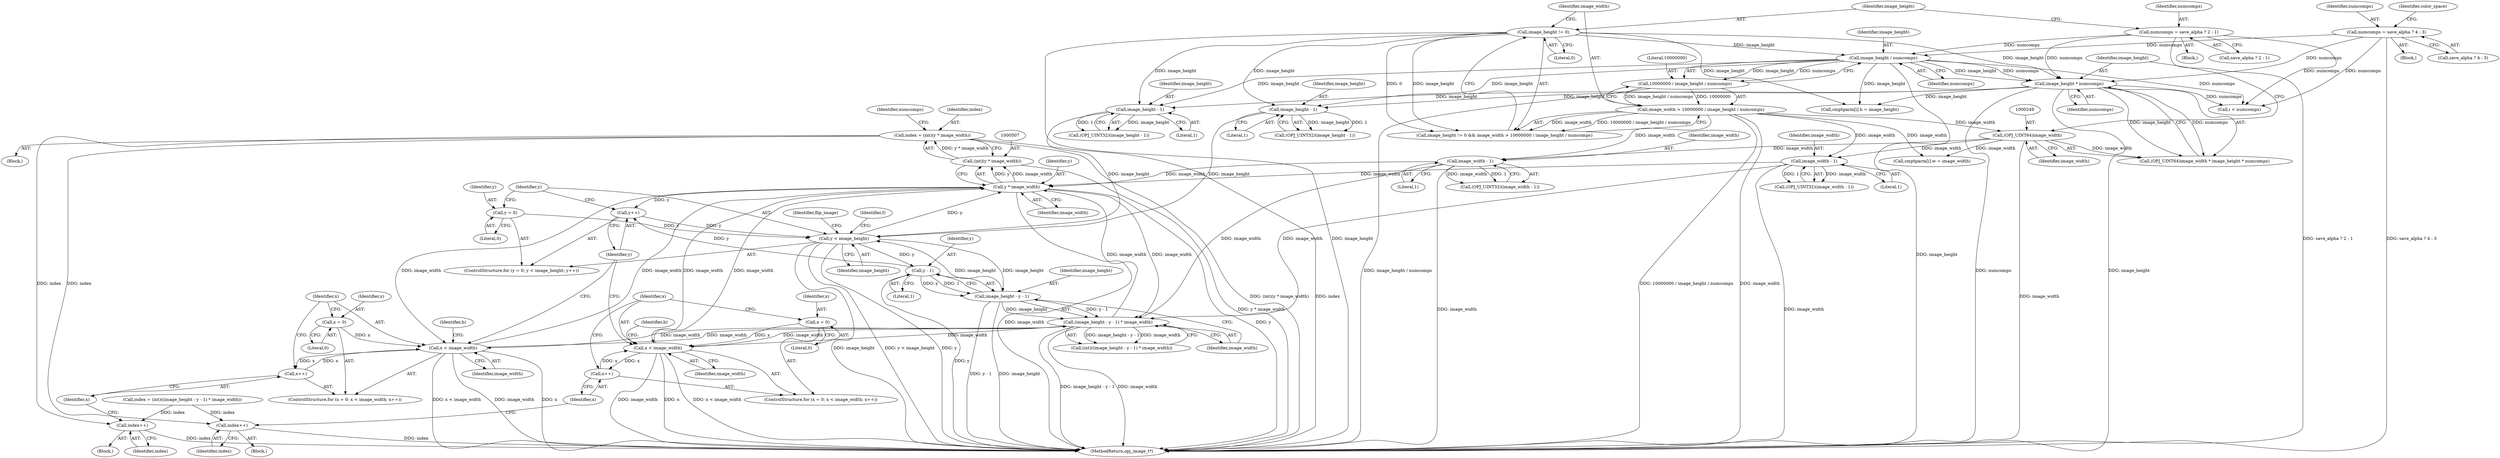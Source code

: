 digraph "0_openjpeg_2cd30c2b06ce332dede81cccad8b334cde997281_1@integer" {
"1000504" [label="(Call,index = (int)(y * image_width))"];
"1000506" [label="(Call,(int)(y * image_width))"];
"1000508" [label="(Call,y * image_width)"];
"1000481" [label="(Call,y < image_height)"];
"1000478" [label="(Call,y = 0)"];
"1000484" [label="(Call,y++)"];
"1000498" [label="(Call,y - 1)"];
"1000496" [label="(Call,image_height - y - 1)"];
"1000470" [label="(Call,image_height - 1)"];
"1000232" [label="(Call,image_height != 0)"];
"1000239" [label="(Call,image_height / numcomps)"];
"1000213" [label="(Call,numcomps = save_alpha ? 2 : 1)"];
"1000221" [label="(Call,numcomps = save_alpha ? 4 : 3)"];
"1000251" [label="(Call,image_height * numcomps)"];
"1000455" [label="(Call,image_height - 1)"];
"1000628" [label="(Call,x < image_width)"];
"1000625" [label="(Call,x = 0)"];
"1000631" [label="(Call,x++)"];
"1000495" [label="(Call,(image_height - y - 1) * image_width)"];
"1000435" [label="(Call,image_width - 1)"];
"1000235" [label="(Call,image_width > 10000000 / image_height / numcomps)"];
"1000237" [label="(Call,10000000 / image_height / numcomps)"];
"1000248" [label="(Call,(OPJ_UINT64)image_width)"];
"1000520" [label="(Call,x < image_width)"];
"1000523" [label="(Call,x++)"];
"1000517" [label="(Call,x = 0)"];
"1000420" [label="(Call,image_width - 1)"];
"1000616" [label="(Call,index++)"];
"1000754" [label="(Call,index++)"];
"1000457" [label="(Literal,1)"];
"1000253" [label="(Identifier,numcomps)"];
"1000481" [label="(Call,y < image_height)"];
"1000251" [label="(Call,image_height * numcomps)"];
"1000484" [label="(Call,y++)"];
"1000520" [label="(Call,x < image_width)"];
"1000631" [label="(Call,x++)"];
"1000436" [label="(Identifier,image_width)"];
"1000524" [label="(Identifier,x)"];
"1000422" [label="(Literal,1)"];
"1000630" [label="(Identifier,image_width)"];
"1000533" [label="(Identifier,b)"];
"1000418" [label="(Call,(OPJ_UINT32)(image_width - 1))"];
"1000435" [label="(Call,image_width - 1)"];
"1000453" [label="(Call,(OPJ_UINT32)(image_height - 1))"];
"1000522" [label="(Identifier,image_width)"];
"1000627" [label="(Literal,0)"];
"1000497" [label="(Identifier,image_height)"];
"1000209" [label="(Block,)"];
"1000485" [label="(Identifier,y)"];
"1000755" [label="(Identifier,index)"];
"1000231" [label="(Call,image_height != 0 && image_width > 10000000 / image_height / numcomps)"];
"1000493" [label="(Call,(int)((image_height - y - 1) * image_width))"];
"1000483" [label="(Identifier,image_height)"];
"1000501" [label="(Identifier,image_width)"];
"1000489" [label="(Identifier,flip_image)"];
"1000250" [label="(Identifier,image_width)"];
"1000766" [label="(MethodReturn,opj_image_t*)"];
"1000491" [label="(Call,index = (int)((image_height - y - 1) * image_width))"];
"1000633" [label="(Block,)"];
"1000500" [label="(Literal,1)"];
"1000311" [label="(Call,i < numcomps)"];
"1000477" [label="(ControlStructure,for (y = 0; y < image_height; y++))"];
"1000235" [label="(Call,image_width > 10000000 / image_height / numcomps)"];
"1000518" [label="(Identifier,x)"];
"1000480" [label="(Literal,0)"];
"1000754" [label="(Call,index++)"];
"1000499" [label="(Identifier,y)"];
"1000471" [label="(Identifier,image_height)"];
"1000248" [label="(Call,(OPJ_UINT64)image_width)"];
"1000472" [label="(Literal,1)"];
"1000626" [label="(Identifier,x)"];
"1000513" [label="(Identifier,numcomps)"];
"1000214" [label="(Identifier,numcomps)"];
"1000642" [label="(Identifier,b)"];
"1000232" [label="(Call,image_height != 0)"];
"1000468" [label="(Call,(OPJ_UINT32)(image_height - 1))"];
"1000519" [label="(Literal,0)"];
"1000629" [label="(Identifier,x)"];
"1000616" [label="(Call,index++)"];
"1000363" [label="(Call,cmptparm[i].h = image_height)"];
"1000504" [label="(Call,index = (int)(y * image_width))"];
"1000420" [label="(Call,image_width - 1)"];
"1000247" [label="(Call,(OPJ_UINT64)image_width * image_height * numcomps)"];
"1000240" [label="(Identifier,image_height)"];
"1000237" [label="(Call,10000000 / image_height / numcomps)"];
"1000503" [label="(Block,)"];
"1000525" [label="(Block,)"];
"1000617" [label="(Identifier,index)"];
"1000215" [label="(Call,save_alpha ? 2 : 1)"];
"1000252" [label="(Identifier,image_height)"];
"1000517" [label="(Call,x = 0)"];
"1000470" [label="(Call,image_height - 1)"];
"1000456" [label="(Identifier,image_height)"];
"1000222" [label="(Identifier,numcomps)"];
"1000506" [label="(Call,(int)(y * image_width))"];
"1000628" [label="(Call,x < image_width)"];
"1000239" [label="(Call,image_height / numcomps)"];
"1000624" [label="(ControlStructure,for (x = 0; x < image_width; x++))"];
"1000221" [label="(Call,numcomps = save_alpha ? 4 : 3)"];
"1000505" [label="(Identifier,index)"];
"1000213" [label="(Call,numcomps = save_alpha ? 2 : 1)"];
"1000498" [label="(Call,y - 1)"];
"1000478" [label="(Call,y = 0)"];
"1000482" [label="(Identifier,y)"];
"1000510" [label="(Identifier,image_width)"];
"1000495" [label="(Call,(image_height - y - 1) * image_width)"];
"1000516" [label="(ControlStructure,for (x = 0; x < image_width; x++))"];
"1000455" [label="(Call,image_height - 1)"];
"1000509" [label="(Identifier,y)"];
"1000479" [label="(Identifier,y)"];
"1000437" [label="(Literal,1)"];
"1000356" [label="(Call,cmptparm[i].w = image_width)"];
"1000241" [label="(Identifier,numcomps)"];
"1000220" [label="(Block,)"];
"1000521" [label="(Identifier,x)"];
"1000433" [label="(Call,(OPJ_UINT32)(image_width - 1))"];
"1000496" [label="(Call,image_height - y - 1)"];
"1000763" [label="(Identifier,f)"];
"1000236" [label="(Identifier,image_width)"];
"1000233" [label="(Identifier,image_height)"];
"1000632" [label="(Identifier,x)"];
"1000523" [label="(Call,x++)"];
"1000228" [label="(Identifier,color_space)"];
"1000421" [label="(Identifier,image_width)"];
"1000223" [label="(Call,save_alpha ? 4 : 3)"];
"1000238" [label="(Literal,10000000)"];
"1000625" [label="(Call,x = 0)"];
"1000234" [label="(Literal,0)"];
"1000508" [label="(Call,y * image_width)"];
"1000504" -> "1000503"  [label="AST: "];
"1000504" -> "1000506"  [label="CFG: "];
"1000505" -> "1000504"  [label="AST: "];
"1000506" -> "1000504"  [label="AST: "];
"1000513" -> "1000504"  [label="CFG: "];
"1000504" -> "1000766"  [label="DDG: (int)(y * image_width)"];
"1000504" -> "1000766"  [label="DDG: index"];
"1000506" -> "1000504"  [label="DDG: y * image_width"];
"1000504" -> "1000616"  [label="DDG: index"];
"1000504" -> "1000754"  [label="DDG: index"];
"1000506" -> "1000508"  [label="CFG: "];
"1000507" -> "1000506"  [label="AST: "];
"1000508" -> "1000506"  [label="AST: "];
"1000506" -> "1000766"  [label="DDG: y * image_width"];
"1000508" -> "1000506"  [label="DDG: y"];
"1000508" -> "1000506"  [label="DDG: image_width"];
"1000508" -> "1000510"  [label="CFG: "];
"1000509" -> "1000508"  [label="AST: "];
"1000510" -> "1000508"  [label="AST: "];
"1000508" -> "1000766"  [label="DDG: y"];
"1000508" -> "1000766"  [label="DDG: image_width"];
"1000508" -> "1000484"  [label="DDG: y"];
"1000508" -> "1000495"  [label="DDG: image_width"];
"1000481" -> "1000508"  [label="DDG: y"];
"1000628" -> "1000508"  [label="DDG: image_width"];
"1000435" -> "1000508"  [label="DDG: image_width"];
"1000520" -> "1000508"  [label="DDG: image_width"];
"1000495" -> "1000508"  [label="DDG: image_width"];
"1000420" -> "1000508"  [label="DDG: image_width"];
"1000508" -> "1000520"  [label="DDG: image_width"];
"1000508" -> "1000628"  [label="DDG: image_width"];
"1000481" -> "1000477"  [label="AST: "];
"1000481" -> "1000483"  [label="CFG: "];
"1000482" -> "1000481"  [label="AST: "];
"1000483" -> "1000481"  [label="AST: "];
"1000489" -> "1000481"  [label="CFG: "];
"1000763" -> "1000481"  [label="CFG: "];
"1000481" -> "1000766"  [label="DDG: image_height"];
"1000481" -> "1000766"  [label="DDG: y < image_height"];
"1000481" -> "1000766"  [label="DDG: y"];
"1000478" -> "1000481"  [label="DDG: y"];
"1000484" -> "1000481"  [label="DDG: y"];
"1000496" -> "1000481"  [label="DDG: image_height"];
"1000470" -> "1000481"  [label="DDG: image_height"];
"1000455" -> "1000481"  [label="DDG: image_height"];
"1000481" -> "1000496"  [label="DDG: image_height"];
"1000481" -> "1000498"  [label="DDG: y"];
"1000478" -> "1000477"  [label="AST: "];
"1000478" -> "1000480"  [label="CFG: "];
"1000479" -> "1000478"  [label="AST: "];
"1000480" -> "1000478"  [label="AST: "];
"1000482" -> "1000478"  [label="CFG: "];
"1000484" -> "1000477"  [label="AST: "];
"1000484" -> "1000485"  [label="CFG: "];
"1000485" -> "1000484"  [label="AST: "];
"1000482" -> "1000484"  [label="CFG: "];
"1000498" -> "1000484"  [label="DDG: y"];
"1000498" -> "1000496"  [label="AST: "];
"1000498" -> "1000500"  [label="CFG: "];
"1000499" -> "1000498"  [label="AST: "];
"1000500" -> "1000498"  [label="AST: "];
"1000496" -> "1000498"  [label="CFG: "];
"1000498" -> "1000766"  [label="DDG: y"];
"1000498" -> "1000496"  [label="DDG: y"];
"1000498" -> "1000496"  [label="DDG: 1"];
"1000496" -> "1000495"  [label="AST: "];
"1000497" -> "1000496"  [label="AST: "];
"1000501" -> "1000496"  [label="CFG: "];
"1000496" -> "1000766"  [label="DDG: y - 1"];
"1000496" -> "1000766"  [label="DDG: image_height"];
"1000496" -> "1000495"  [label="DDG: image_height"];
"1000496" -> "1000495"  [label="DDG: y - 1"];
"1000470" -> "1000468"  [label="AST: "];
"1000470" -> "1000472"  [label="CFG: "];
"1000471" -> "1000470"  [label="AST: "];
"1000472" -> "1000470"  [label="AST: "];
"1000468" -> "1000470"  [label="CFG: "];
"1000470" -> "1000468"  [label="DDG: image_height"];
"1000470" -> "1000468"  [label="DDG: 1"];
"1000232" -> "1000470"  [label="DDG: image_height"];
"1000239" -> "1000470"  [label="DDG: image_height"];
"1000251" -> "1000470"  [label="DDG: image_height"];
"1000232" -> "1000231"  [label="AST: "];
"1000232" -> "1000234"  [label="CFG: "];
"1000233" -> "1000232"  [label="AST: "];
"1000234" -> "1000232"  [label="AST: "];
"1000236" -> "1000232"  [label="CFG: "];
"1000231" -> "1000232"  [label="CFG: "];
"1000232" -> "1000766"  [label="DDG: image_height"];
"1000232" -> "1000231"  [label="DDG: image_height"];
"1000232" -> "1000231"  [label="DDG: 0"];
"1000232" -> "1000239"  [label="DDG: image_height"];
"1000232" -> "1000251"  [label="DDG: image_height"];
"1000232" -> "1000363"  [label="DDG: image_height"];
"1000232" -> "1000455"  [label="DDG: image_height"];
"1000239" -> "1000237"  [label="AST: "];
"1000239" -> "1000241"  [label="CFG: "];
"1000240" -> "1000239"  [label="AST: "];
"1000241" -> "1000239"  [label="AST: "];
"1000237" -> "1000239"  [label="CFG: "];
"1000239" -> "1000766"  [label="DDG: image_height"];
"1000239" -> "1000237"  [label="DDG: image_height"];
"1000239" -> "1000237"  [label="DDG: numcomps"];
"1000213" -> "1000239"  [label="DDG: numcomps"];
"1000221" -> "1000239"  [label="DDG: numcomps"];
"1000239" -> "1000251"  [label="DDG: image_height"];
"1000239" -> "1000251"  [label="DDG: numcomps"];
"1000239" -> "1000311"  [label="DDG: numcomps"];
"1000239" -> "1000363"  [label="DDG: image_height"];
"1000239" -> "1000455"  [label="DDG: image_height"];
"1000213" -> "1000209"  [label="AST: "];
"1000213" -> "1000215"  [label="CFG: "];
"1000214" -> "1000213"  [label="AST: "];
"1000215" -> "1000213"  [label="AST: "];
"1000233" -> "1000213"  [label="CFG: "];
"1000213" -> "1000766"  [label="DDG: save_alpha ? 2 : 1"];
"1000213" -> "1000251"  [label="DDG: numcomps"];
"1000213" -> "1000311"  [label="DDG: numcomps"];
"1000221" -> "1000220"  [label="AST: "];
"1000221" -> "1000223"  [label="CFG: "];
"1000222" -> "1000221"  [label="AST: "];
"1000223" -> "1000221"  [label="AST: "];
"1000228" -> "1000221"  [label="CFG: "];
"1000221" -> "1000766"  [label="DDG: save_alpha ? 4 : 3"];
"1000221" -> "1000251"  [label="DDG: numcomps"];
"1000221" -> "1000311"  [label="DDG: numcomps"];
"1000251" -> "1000247"  [label="AST: "];
"1000251" -> "1000253"  [label="CFG: "];
"1000252" -> "1000251"  [label="AST: "];
"1000253" -> "1000251"  [label="AST: "];
"1000247" -> "1000251"  [label="CFG: "];
"1000251" -> "1000766"  [label="DDG: numcomps"];
"1000251" -> "1000766"  [label="DDG: image_height"];
"1000251" -> "1000247"  [label="DDG: image_height"];
"1000251" -> "1000247"  [label="DDG: numcomps"];
"1000251" -> "1000311"  [label="DDG: numcomps"];
"1000251" -> "1000363"  [label="DDG: image_height"];
"1000251" -> "1000455"  [label="DDG: image_height"];
"1000455" -> "1000453"  [label="AST: "];
"1000455" -> "1000457"  [label="CFG: "];
"1000456" -> "1000455"  [label="AST: "];
"1000457" -> "1000455"  [label="AST: "];
"1000453" -> "1000455"  [label="CFG: "];
"1000455" -> "1000453"  [label="DDG: image_height"];
"1000455" -> "1000453"  [label="DDG: 1"];
"1000628" -> "1000624"  [label="AST: "];
"1000628" -> "1000630"  [label="CFG: "];
"1000629" -> "1000628"  [label="AST: "];
"1000630" -> "1000628"  [label="AST: "];
"1000642" -> "1000628"  [label="CFG: "];
"1000485" -> "1000628"  [label="CFG: "];
"1000628" -> "1000766"  [label="DDG: image_width"];
"1000628" -> "1000766"  [label="DDG: x"];
"1000628" -> "1000766"  [label="DDG: x < image_width"];
"1000628" -> "1000495"  [label="DDG: image_width"];
"1000625" -> "1000628"  [label="DDG: x"];
"1000631" -> "1000628"  [label="DDG: x"];
"1000495" -> "1000628"  [label="DDG: image_width"];
"1000628" -> "1000631"  [label="DDG: x"];
"1000625" -> "1000624"  [label="AST: "];
"1000625" -> "1000627"  [label="CFG: "];
"1000626" -> "1000625"  [label="AST: "];
"1000627" -> "1000625"  [label="AST: "];
"1000629" -> "1000625"  [label="CFG: "];
"1000631" -> "1000624"  [label="AST: "];
"1000631" -> "1000632"  [label="CFG: "];
"1000632" -> "1000631"  [label="AST: "];
"1000629" -> "1000631"  [label="CFG: "];
"1000495" -> "1000493"  [label="AST: "];
"1000495" -> "1000501"  [label="CFG: "];
"1000501" -> "1000495"  [label="AST: "];
"1000493" -> "1000495"  [label="CFG: "];
"1000495" -> "1000766"  [label="DDG: image_height - y - 1"];
"1000495" -> "1000766"  [label="DDG: image_width"];
"1000495" -> "1000493"  [label="DDG: image_height - y - 1"];
"1000495" -> "1000493"  [label="DDG: image_width"];
"1000435" -> "1000495"  [label="DDG: image_width"];
"1000520" -> "1000495"  [label="DDG: image_width"];
"1000420" -> "1000495"  [label="DDG: image_width"];
"1000495" -> "1000520"  [label="DDG: image_width"];
"1000435" -> "1000433"  [label="AST: "];
"1000435" -> "1000437"  [label="CFG: "];
"1000436" -> "1000435"  [label="AST: "];
"1000437" -> "1000435"  [label="AST: "];
"1000433" -> "1000435"  [label="CFG: "];
"1000435" -> "1000766"  [label="DDG: image_width"];
"1000435" -> "1000433"  [label="DDG: image_width"];
"1000435" -> "1000433"  [label="DDG: 1"];
"1000235" -> "1000435"  [label="DDG: image_width"];
"1000248" -> "1000435"  [label="DDG: image_width"];
"1000235" -> "1000231"  [label="AST: "];
"1000235" -> "1000237"  [label="CFG: "];
"1000236" -> "1000235"  [label="AST: "];
"1000237" -> "1000235"  [label="AST: "];
"1000231" -> "1000235"  [label="CFG: "];
"1000235" -> "1000766"  [label="DDG: 10000000 / image_height / numcomps"];
"1000235" -> "1000766"  [label="DDG: image_width"];
"1000235" -> "1000231"  [label="DDG: image_width"];
"1000235" -> "1000231"  [label="DDG: 10000000 / image_height / numcomps"];
"1000237" -> "1000235"  [label="DDG: 10000000"];
"1000237" -> "1000235"  [label="DDG: image_height / numcomps"];
"1000235" -> "1000248"  [label="DDG: image_width"];
"1000235" -> "1000356"  [label="DDG: image_width"];
"1000235" -> "1000420"  [label="DDG: image_width"];
"1000238" -> "1000237"  [label="AST: "];
"1000237" -> "1000766"  [label="DDG: image_height / numcomps"];
"1000248" -> "1000247"  [label="AST: "];
"1000248" -> "1000250"  [label="CFG: "];
"1000249" -> "1000248"  [label="AST: "];
"1000250" -> "1000248"  [label="AST: "];
"1000252" -> "1000248"  [label="CFG: "];
"1000248" -> "1000766"  [label="DDG: image_width"];
"1000248" -> "1000247"  [label="DDG: image_width"];
"1000248" -> "1000356"  [label="DDG: image_width"];
"1000248" -> "1000420"  [label="DDG: image_width"];
"1000520" -> "1000516"  [label="AST: "];
"1000520" -> "1000522"  [label="CFG: "];
"1000521" -> "1000520"  [label="AST: "];
"1000522" -> "1000520"  [label="AST: "];
"1000533" -> "1000520"  [label="CFG: "];
"1000485" -> "1000520"  [label="CFG: "];
"1000520" -> "1000766"  [label="DDG: x < image_width"];
"1000520" -> "1000766"  [label="DDG: image_width"];
"1000520" -> "1000766"  [label="DDG: x"];
"1000523" -> "1000520"  [label="DDG: x"];
"1000517" -> "1000520"  [label="DDG: x"];
"1000520" -> "1000523"  [label="DDG: x"];
"1000523" -> "1000516"  [label="AST: "];
"1000523" -> "1000524"  [label="CFG: "];
"1000524" -> "1000523"  [label="AST: "];
"1000521" -> "1000523"  [label="CFG: "];
"1000517" -> "1000516"  [label="AST: "];
"1000517" -> "1000519"  [label="CFG: "];
"1000518" -> "1000517"  [label="AST: "];
"1000519" -> "1000517"  [label="AST: "];
"1000521" -> "1000517"  [label="CFG: "];
"1000420" -> "1000418"  [label="AST: "];
"1000420" -> "1000422"  [label="CFG: "];
"1000421" -> "1000420"  [label="AST: "];
"1000422" -> "1000420"  [label="AST: "];
"1000418" -> "1000420"  [label="CFG: "];
"1000420" -> "1000766"  [label="DDG: image_width"];
"1000420" -> "1000418"  [label="DDG: image_width"];
"1000420" -> "1000418"  [label="DDG: 1"];
"1000616" -> "1000525"  [label="AST: "];
"1000616" -> "1000617"  [label="CFG: "];
"1000617" -> "1000616"  [label="AST: "];
"1000524" -> "1000616"  [label="CFG: "];
"1000616" -> "1000766"  [label="DDG: index"];
"1000491" -> "1000616"  [label="DDG: index"];
"1000754" -> "1000633"  [label="AST: "];
"1000754" -> "1000755"  [label="CFG: "];
"1000755" -> "1000754"  [label="AST: "];
"1000632" -> "1000754"  [label="CFG: "];
"1000754" -> "1000766"  [label="DDG: index"];
"1000491" -> "1000754"  [label="DDG: index"];
}
